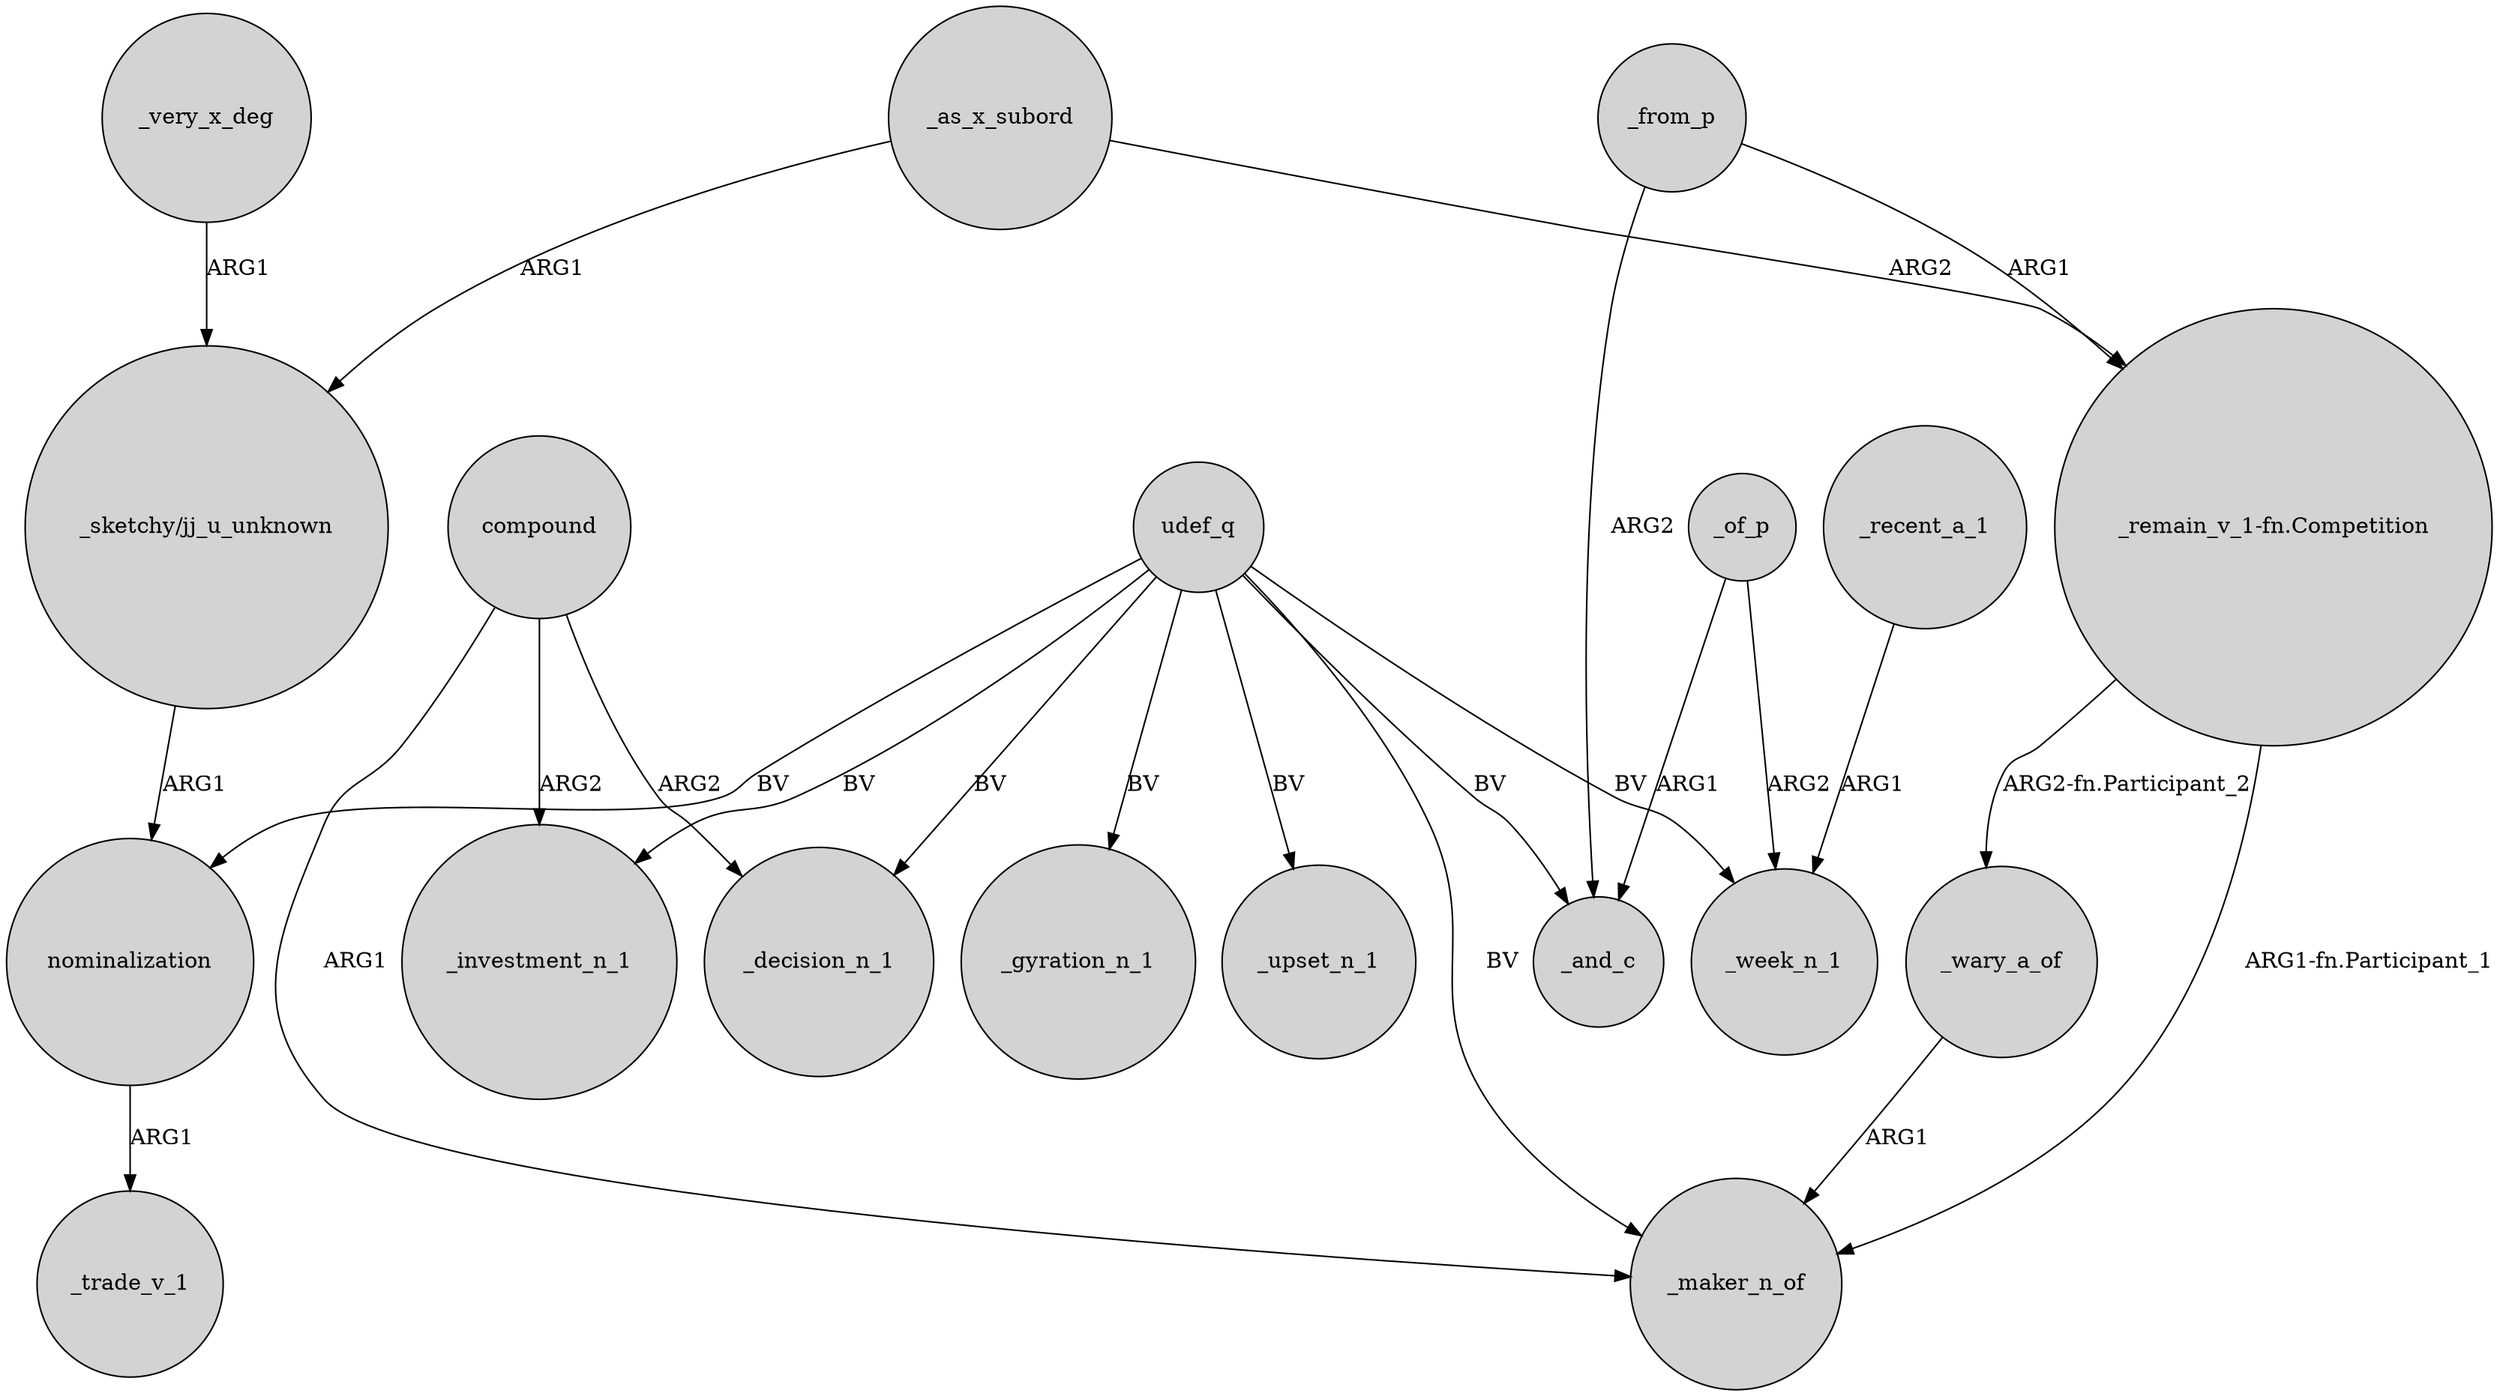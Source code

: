 digraph {
	node [shape=circle style=filled]
	udef_q -> _gyration_n_1 [label=BV]
	_from_p -> "_remain_v_1-fn.Competition" [label=ARG1]
	udef_q -> _upset_n_1 [label=BV]
	compound -> _investment_n_1 [label=ARG2]
	_from_p -> _and_c [label=ARG2]
	"_remain_v_1-fn.Competition" -> _wary_a_of [label="ARG2-fn.Participant_2"]
	udef_q -> nominalization [label=BV]
	_recent_a_1 -> _week_n_1 [label=ARG1]
	udef_q -> _and_c [label=BV]
	_of_p -> _and_c [label=ARG1]
	udef_q -> _maker_n_of [label=BV]
	udef_q -> _week_n_1 [label=BV]
	compound -> _decision_n_1 [label=ARG2]
	udef_q -> _decision_n_1 [label=BV]
	_very_x_deg -> "_sketchy/jj_u_unknown" [label=ARG1]
	udef_q -> _investment_n_1 [label=BV]
	_as_x_subord -> "_sketchy/jj_u_unknown" [label=ARG1]
	compound -> _maker_n_of [label=ARG1]
	_as_x_subord -> "_remain_v_1-fn.Competition" [label=ARG2]
	"_sketchy/jj_u_unknown" -> nominalization [label=ARG1]
	_of_p -> _week_n_1 [label=ARG2]
	"_remain_v_1-fn.Competition" -> _maker_n_of [label="ARG1-fn.Participant_1"]
	nominalization -> _trade_v_1 [label=ARG1]
	_wary_a_of -> _maker_n_of [label=ARG1]
}
